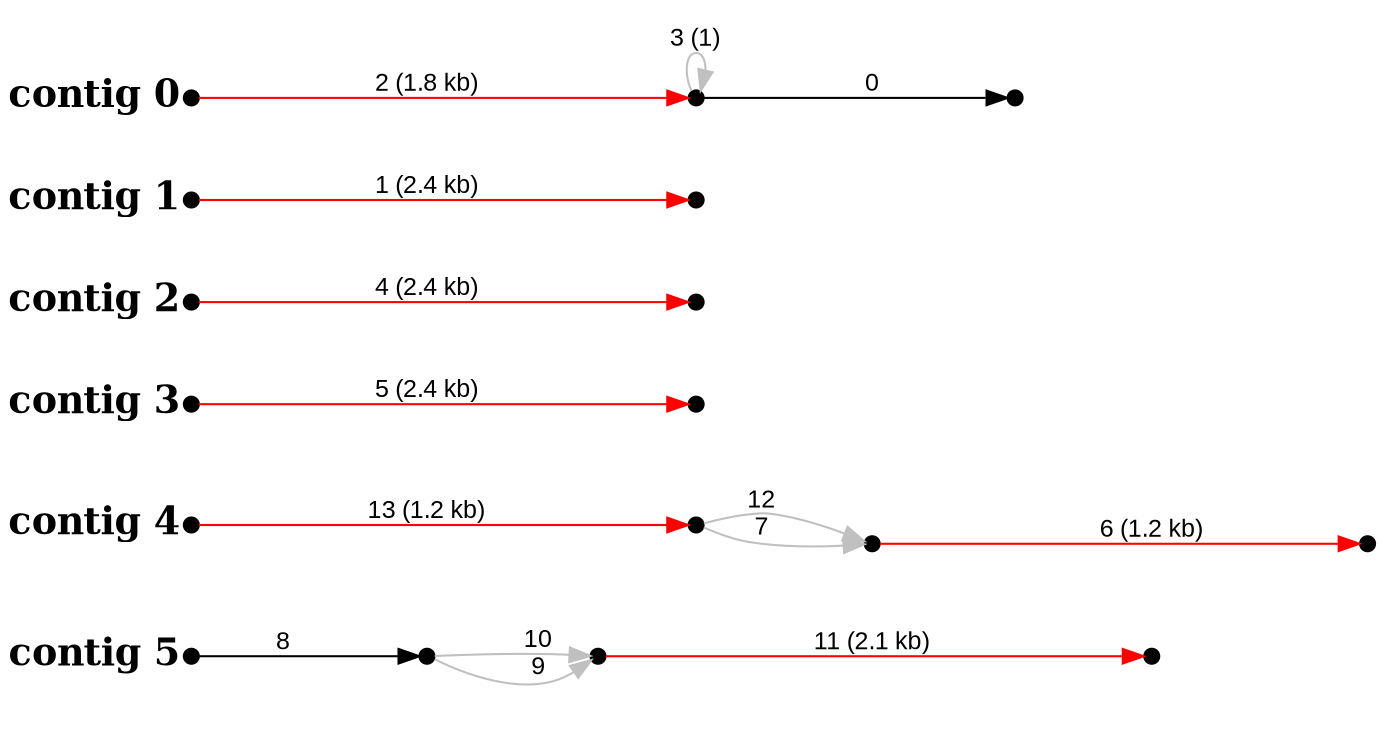 digraph G {

node [width=0.1,height=0.1,fontsize=10,shape=point];
edge [fontsize=12,penwidth=1,arrowsize=1,fontname=Arial];
margin=1.0;
rankdir=LR;
labeljust=l;
margin=0;

subgraph cluster5 {
color=white;
13 -> 14 [minlen=2,color=black,label="8",taillabel="contig 5",labelangle=180,weight=10000,labeldistance=5,labelfontsize=18,labelfontname="Times-Bold"];
14 -> 15 [minlen=1,color=gray,label="9"];
14 -> 15 [minlen=1,color=gray,label="10"];
15 -> 16 [minlen=4,color=red,label="11 (2.1 kb)"];
}

subgraph cluster4 {
color=white;
10 -> 9 [minlen=4,color=red,label="6 (1.2 kb)"];
11 -> 10 [minlen=1,color=gray,label="7"];
11 -> 10 [minlen=1,color=gray,label="12"];
12 -> 11 [minlen=4,color=red,label="13 (1.2 kb)",taillabel="contig 4",labelangle=180,weight=10000,labeldistance=5,labelfontsize=18,labelfontname="Times-Bold"];
}

subgraph cluster3 {
color=white;
8 -> 7 [minlen=4,color=red,label="5 (2.4 kb)",taillabel="contig 3",labelangle=180,weight=10000,labeldistance=5,labelfontsize=18,labelfontname="Times-Bold"];
}

subgraph cluster2 {
color=white;
6 -> 5 [minlen=4,color=red,label="4 (2.4 kb)",taillabel="contig 2",labelangle=180,weight=10000,labeldistance=5,labelfontsize=18,labelfontname="Times-Bold"];
}

subgraph cluster1 {
color=white;
1 -> 2 [minlen=4,color=red,label="1 (2.4 kb)",taillabel="contig 1",labelangle=180,weight=10000,labeldistance=5,labelfontsize=18,labelfontname="Times-Bold"];
}

subgraph cluster0 {
color=white;
3 -> 4 [minlen=4,color=red,label="2 (1.8 kb)",taillabel="contig 0",labelangle=180,weight=10000,labeldistance=5,labelfontsize=18,labelfontname="Times-Bold"];
4 -> 0 [minlen=2,color=black,label="0"];
4 -> 4 [minlen=1,color=gray,label="3 (1)"];
}

}
#done
